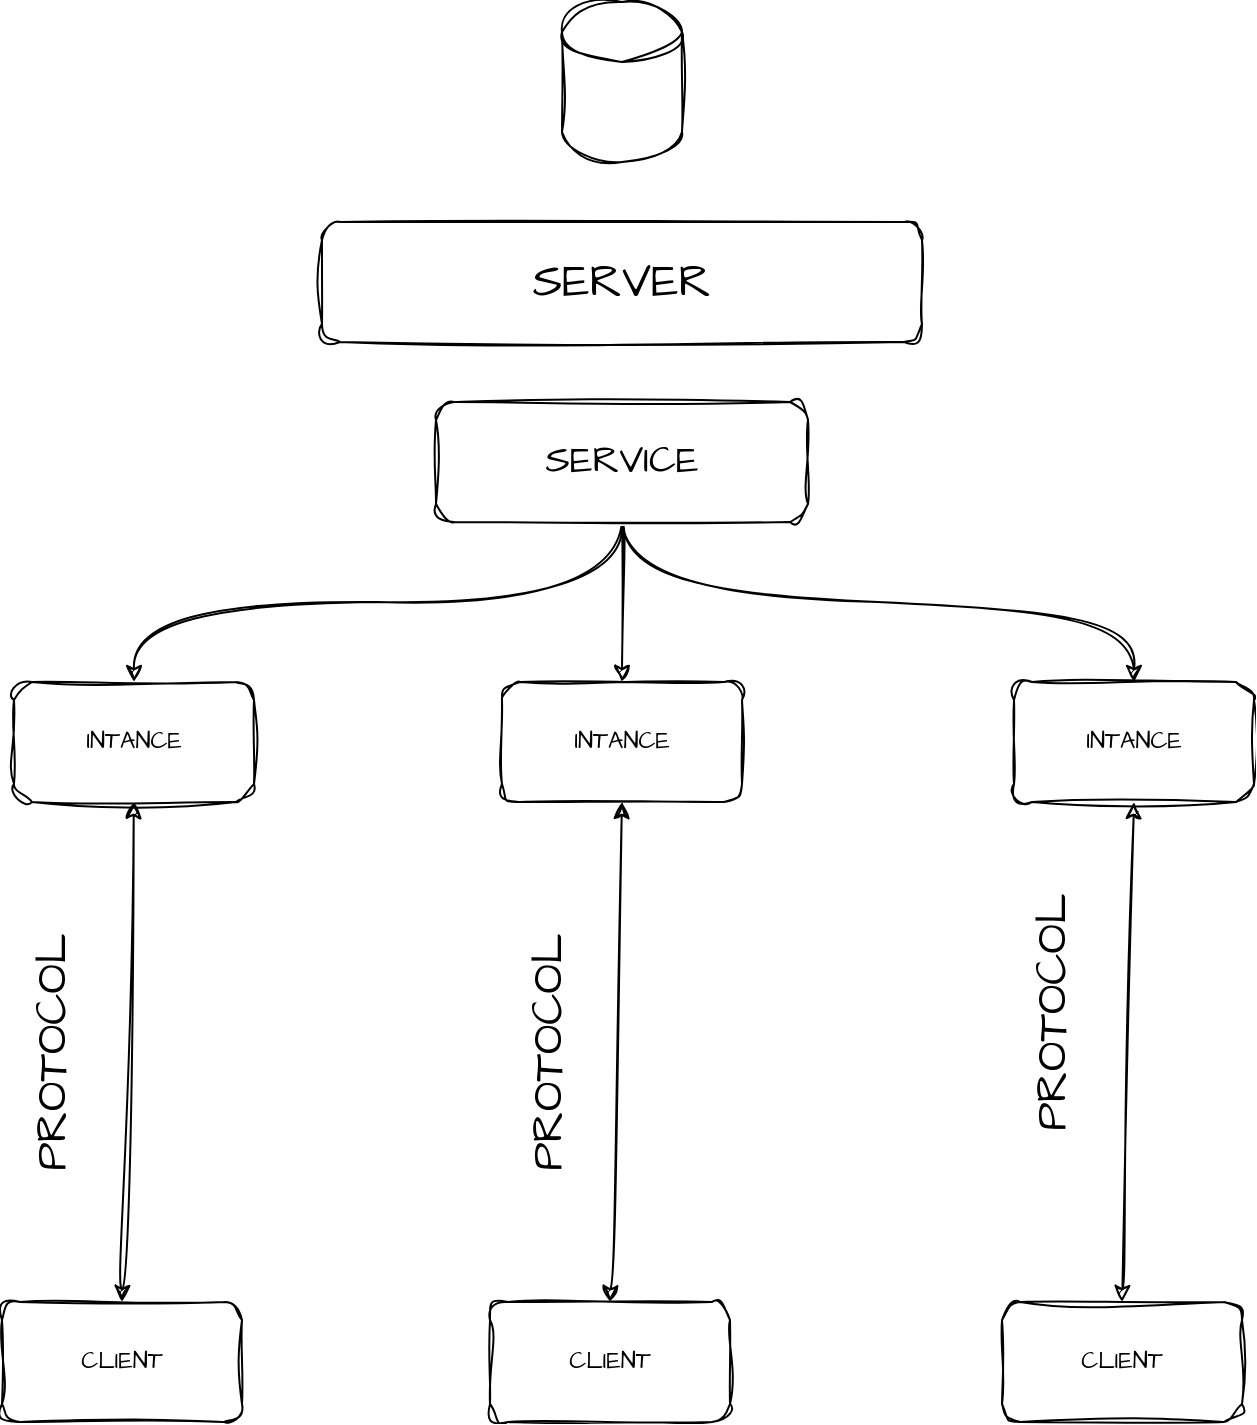 <mxfile version="20.5.3" type="embed"><diagram name="Página-1" id="JTxj6rAZIz5X78MDRe1J"><mxGraphModel dx="1264" dy="1068" grid="1" gridSize="10" guides="1" tooltips="1" connect="1" arrows="1" fold="1" page="1" pageScale="1" pageWidth="827" pageHeight="1169" math="0" shadow="0"><root><mxCell id="0"/><mxCell id="1" parent="0"/><mxCell id="1rzb1pvlhOjalsoDNdJA-1" value="" style="shape=cylinder3;whiteSpace=wrap;html=1;boundedLbl=1;backgroundOutline=1;size=15;sketch=1;curveFitting=1;jiggle=2;rounded=1;" parent="1" vertex="1"><mxGeometry x="384" y="10" width="60" height="80" as="geometry"/></mxCell><mxCell id="1rzb1pvlhOjalsoDNdJA-2" value="SERVER" style="rounded=1;whiteSpace=wrap;html=1;sketch=1;hachureGap=4;jiggle=2;curveFitting=1;fontFamily=Architects Daughter;fontSource=https%3A%2F%2Ffonts.googleapis.com%2Fcss%3Ffamily%3DArchitects%2BDaughter;fontSize=23;" parent="1" vertex="1"><mxGeometry x="264" y="120" width="300" height="60" as="geometry"/></mxCell><mxCell id="1rzb1pvlhOjalsoDNdJA-15" style="edgeStyle=orthogonalEdgeStyle;rounded=1;sketch=1;hachureGap=4;jiggle=2;curveFitting=1;orthogonalLoop=1;jettySize=auto;html=1;exitX=0.5;exitY=1;exitDx=0;exitDy=0;entryX=0.5;entryY=0;entryDx=0;entryDy=0;fontFamily=Architects Daughter;fontSource=https%3A%2F%2Ffonts.googleapis.com%2Fcss%3Ffamily%3DArchitects%2BDaughter;curved=1;" parent="1" source="1rzb1pvlhOjalsoDNdJA-3" target="1rzb1pvlhOjalsoDNdJA-6" edge="1"><mxGeometry relative="1" as="geometry"/></mxCell><mxCell id="1rzb1pvlhOjalsoDNdJA-16" style="edgeStyle=orthogonalEdgeStyle;rounded=1;sketch=1;hachureGap=4;jiggle=2;curveFitting=1;orthogonalLoop=1;jettySize=auto;html=1;exitX=0.5;exitY=1;exitDx=0;exitDy=0;entryX=0.5;entryY=0;entryDx=0;entryDy=0;fontFamily=Architects Daughter;fontSource=https%3A%2F%2Ffonts.googleapis.com%2Fcss%3Ffamily%3DArchitects%2BDaughter;curved=1;" parent="1" source="1rzb1pvlhOjalsoDNdJA-3" target="1rzb1pvlhOjalsoDNdJA-5" edge="1"><mxGeometry relative="1" as="geometry"/></mxCell><mxCell id="1rzb1pvlhOjalsoDNdJA-17" style="edgeStyle=orthogonalEdgeStyle;rounded=1;sketch=1;hachureGap=4;jiggle=2;curveFitting=1;orthogonalLoop=1;jettySize=auto;html=1;exitX=0.5;exitY=1;exitDx=0;exitDy=0;entryX=0.5;entryY=0;entryDx=0;entryDy=0;fontFamily=Architects Daughter;fontSource=https%3A%2F%2Ffonts.googleapis.com%2Fcss%3Ffamily%3DArchitects%2BDaughter;curved=1;" parent="1" source="1rzb1pvlhOjalsoDNdJA-3" target="1rzb1pvlhOjalsoDNdJA-4" edge="1"><mxGeometry relative="1" as="geometry"/></mxCell><mxCell id="1rzb1pvlhOjalsoDNdJA-3" value="SERVICE" style="rounded=1;whiteSpace=wrap;html=1;sketch=1;hachureGap=4;jiggle=2;curveFitting=1;fontFamily=Architects Daughter;fontSource=https%3A%2F%2Ffonts.googleapis.com%2Fcss%3Ffamily%3DArchitects%2BDaughter;fontSize=19;" parent="1" vertex="1"><mxGeometry x="321" y="210" width="186" height="60" as="geometry"/></mxCell><mxCell id="1rzb1pvlhOjalsoDNdJA-4" value="INTANCE" style="rounded=1;whiteSpace=wrap;html=1;sketch=1;hachureGap=4;jiggle=2;curveFitting=1;fontFamily=Architects Daughter;fontSource=https%3A%2F%2Ffonts.googleapis.com%2Fcss%3Ffamily%3DArchitects%2BDaughter;" parent="1" vertex="1"><mxGeometry x="110" y="350" width="120" height="60" as="geometry"/></mxCell><mxCell id="1rzb1pvlhOjalsoDNdJA-5" value="INTANCE" style="rounded=1;whiteSpace=wrap;html=1;sketch=1;hachureGap=4;jiggle=2;curveFitting=1;fontFamily=Architects Daughter;fontSource=https%3A%2F%2Ffonts.googleapis.com%2Fcss%3Ffamily%3DArchitects%2BDaughter;" parent="1" vertex="1"><mxGeometry x="354" y="350" width="120" height="60" as="geometry"/></mxCell><mxCell id="1rzb1pvlhOjalsoDNdJA-6" value="INTANCE" style="rounded=1;whiteSpace=wrap;html=1;sketch=1;hachureGap=4;jiggle=2;curveFitting=1;fontFamily=Architects Daughter;fontSource=https%3A%2F%2Ffonts.googleapis.com%2Fcss%3Ffamily%3DArchitects%2BDaughter;" parent="1" vertex="1"><mxGeometry x="610" y="350" width="120" height="60" as="geometry"/></mxCell><mxCell id="1rzb1pvlhOjalsoDNdJA-7" value="CLIENT" style="rounded=1;whiteSpace=wrap;html=1;sketch=1;hachureGap=4;jiggle=2;curveFitting=1;fontFamily=Architects Daughter;fontSource=https%3A%2F%2Ffonts.googleapis.com%2Fcss%3Ffamily%3DArchitects%2BDaughter;" parent="1" vertex="1"><mxGeometry x="104" y="660" width="120" height="60" as="geometry"/></mxCell><mxCell id="1rzb1pvlhOjalsoDNdJA-8" value="CLIENT" style="rounded=1;whiteSpace=wrap;html=1;sketch=1;hachureGap=4;jiggle=2;curveFitting=1;fontFamily=Architects Daughter;fontSource=https%3A%2F%2Ffonts.googleapis.com%2Fcss%3Ffamily%3DArchitects%2BDaughter;" parent="1" vertex="1"><mxGeometry x="348" y="660" width="120" height="60" as="geometry"/></mxCell><mxCell id="1rzb1pvlhOjalsoDNdJA-9" value="CLIENT" style="rounded=1;whiteSpace=wrap;html=1;sketch=1;hachureGap=4;jiggle=2;curveFitting=1;fontFamily=Architects Daughter;fontSource=https%3A%2F%2Ffonts.googleapis.com%2Fcss%3Ffamily%3DArchitects%2BDaughter;" parent="1" vertex="1"><mxGeometry x="604" y="660" width="120" height="60" as="geometry"/></mxCell><mxCell id="1rzb1pvlhOjalsoDNdJA-10" value="" style="endArrow=classic;startArrow=classic;html=1;rounded=1;sketch=1;hachureGap=4;jiggle=2;curveFitting=1;fontFamily=Architects Daughter;fontSource=https%3A%2F%2Ffonts.googleapis.com%2Fcss%3Ffamily%3DArchitects%2BDaughter;entryX=0.5;entryY=1;entryDx=0;entryDy=0;exitX=0.5;exitY=0;exitDx=0;exitDy=0;curved=1;" parent="1" source="1rzb1pvlhOjalsoDNdJA-7" target="1rzb1pvlhOjalsoDNdJA-4" edge="1"><mxGeometry width="50" height="50" relative="1" as="geometry"><mxPoint x="160" y="510" as="sourcePoint"/><mxPoint x="210" y="460" as="targetPoint"/></mxGeometry></mxCell><mxCell id="1rzb1pvlhOjalsoDNdJA-11" value="" style="endArrow=classic;startArrow=classic;html=1;rounded=1;sketch=1;hachureGap=4;jiggle=2;curveFitting=1;fontFamily=Architects Daughter;fontSource=https%3A%2F%2Ffonts.googleapis.com%2Fcss%3Ffamily%3DArchitects%2BDaughter;entryX=0.5;entryY=1;entryDx=0;entryDy=0;exitX=0.5;exitY=0;exitDx=0;exitDy=0;curved=1;" parent="1" source="1rzb1pvlhOjalsoDNdJA-8" target="1rzb1pvlhOjalsoDNdJA-5" edge="1"><mxGeometry width="50" height="50" relative="1" as="geometry"><mxPoint x="510" y="670" as="sourcePoint"/><mxPoint x="516" y="420" as="targetPoint"/></mxGeometry></mxCell><mxCell id="1rzb1pvlhOjalsoDNdJA-12" value="" style="endArrow=classic;startArrow=classic;html=1;rounded=1;sketch=1;hachureGap=4;jiggle=2;curveFitting=1;fontFamily=Architects Daughter;fontSource=https%3A%2F%2Ffonts.googleapis.com%2Fcss%3Ffamily%3DArchitects%2BDaughter;entryX=0.5;entryY=1;entryDx=0;entryDy=0;exitX=0.5;exitY=0;exitDx=0;exitDy=0;curved=1;" parent="1" source="1rzb1pvlhOjalsoDNdJA-9" target="1rzb1pvlhOjalsoDNdJA-6" edge="1"><mxGeometry width="50" height="50" relative="1" as="geometry"><mxPoint x="184" y="680" as="sourcePoint"/><mxPoint x="190" y="430" as="targetPoint"/></mxGeometry></mxCell><mxCell id="1rzb1pvlhOjalsoDNdJA-18" value="PROTOCOL" style="text;html=1;align=center;verticalAlign=middle;whiteSpace=wrap;rounded=1;fontFamily=Architects Daughter;fontSource=https%3A%2F%2Ffonts.googleapis.com%2Fcss%3Ffamily%3DArchitects%2BDaughter;rotation=-90;fontSize=22;sketch=1;" parent="1" vertex="1"><mxGeometry x="100" y="520" width="60" height="30" as="geometry"/></mxCell><mxCell id="1rzb1pvlhOjalsoDNdJA-19" value="PROTOCOL" style="text;html=1;align=center;verticalAlign=middle;whiteSpace=wrap;rounded=1;fontFamily=Architects Daughter;fontSource=https%3A%2F%2Ffonts.googleapis.com%2Fcss%3Ffamily%3DArchitects%2BDaughter;rotation=-90;fontSize=22;sketch=1;" parent="1" vertex="1"><mxGeometry x="348" y="520" width="60" height="30" as="geometry"/></mxCell><mxCell id="1rzb1pvlhOjalsoDNdJA-20" value="PROTOCOL" style="text;html=1;align=center;verticalAlign=middle;whiteSpace=wrap;rounded=1;fontFamily=Architects Daughter;fontSource=https%3A%2F%2Ffonts.googleapis.com%2Fcss%3Ffamily%3DArchitects%2BDaughter;rotation=-90;fontSize=22;sketch=1;" parent="1" vertex="1"><mxGeometry x="600" y="500" width="60" height="30" as="geometry"/></mxCell></root></mxGraphModel></diagram></mxfile>